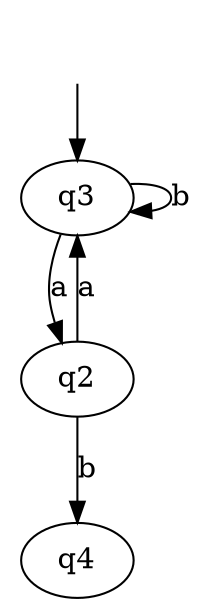 digraph {
	start [style = "invis"]
	start -> "q3"
	"q2"
	"q3"
	"q2" -> "q3" [label = "a"]
	"q4"
	"q2" -> "q4" [label = "b"]
	"q3" -> "q2" [label = "a"]
	"q3" -> "q3" [label = "b"]
}